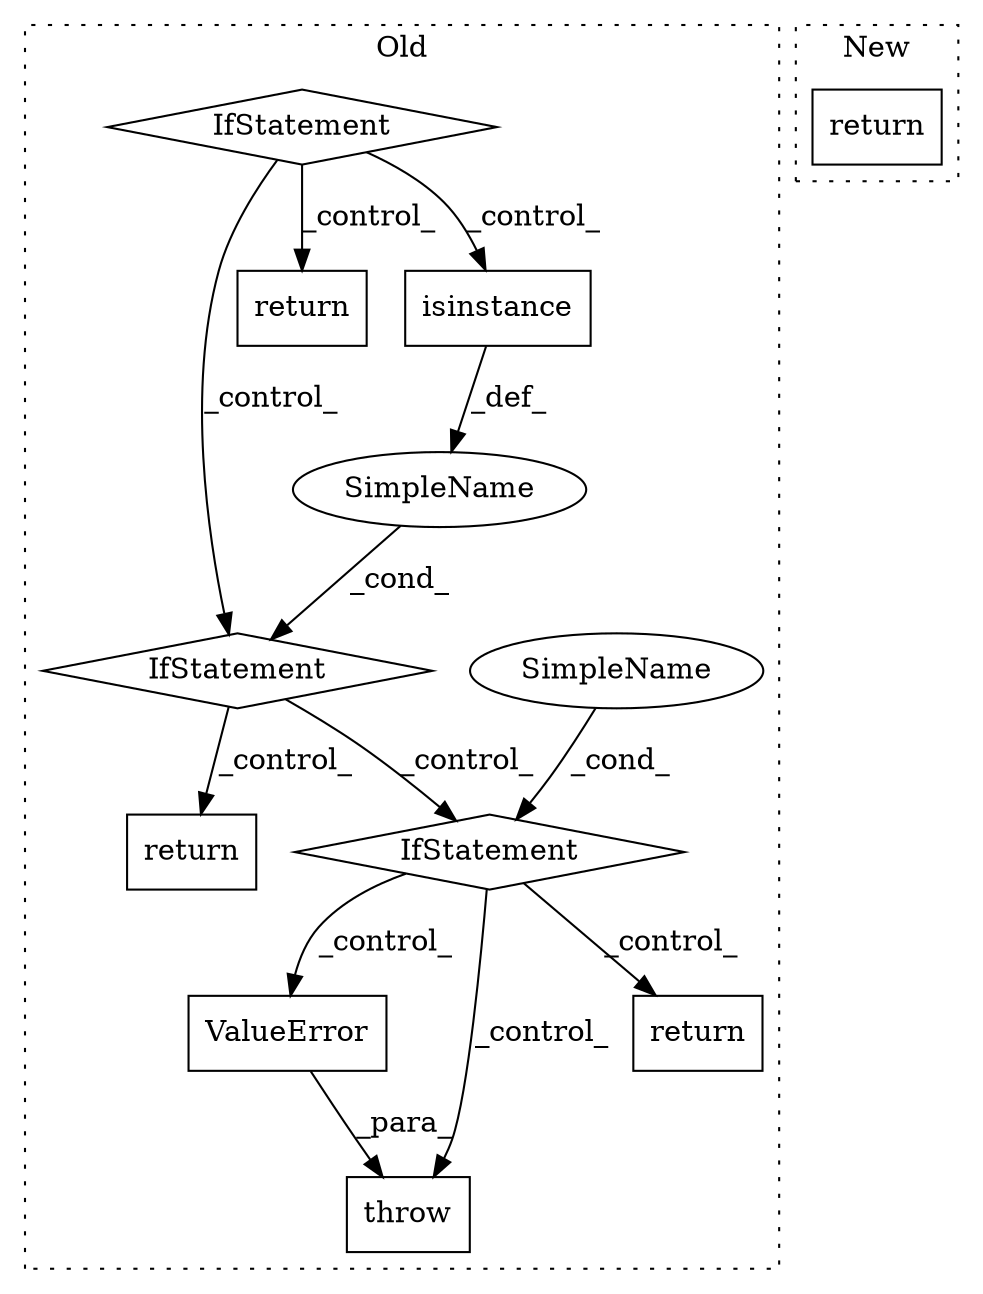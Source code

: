 digraph G {
subgraph cluster0 {
1 [label="ValueError" a="32" s="750,803" l="11,1" shape="box"];
3 [label="throw" a="53" s="744" l="6" shape="box"];
4 [label="SimpleName" a="42" s="" l="" shape="ellipse"];
5 [label="IfStatement" a="25" s="667,695" l="4,2" shape="diamond"];
6 [label="return" a="41" s="707" l="7" shape="box"];
7 [label="SimpleName" a="42" s="" l="" shape="ellipse"];
8 [label="IfStatement" a="25" s="270,281" l="4,2" shape="diamond"];
9 [label="return" a="41" s="609" l="7" shape="box"];
10 [label="IfStatement" a="25" s="570,597" l="4,2" shape="diamond"];
11 [label="return" a="41" s="330" l="7" shape="box"];
12 [label="isinstance" a="32" s="574,596" l="11,1" shape="box"];
label = "Old";
style="dotted";
}
subgraph cluster1 {
2 [label="return" a="41" s="240" l="7" shape="box"];
label = "New";
style="dotted";
}
1 -> 3 [label="_para_"];
4 -> 5 [label="_cond_"];
5 -> 3 [label="_control_"];
5 -> 6 [label="_control_"];
5 -> 1 [label="_control_"];
7 -> 10 [label="_cond_"];
8 -> 10 [label="_control_"];
8 -> 11 [label="_control_"];
8 -> 12 [label="_control_"];
10 -> 9 [label="_control_"];
10 -> 5 [label="_control_"];
12 -> 7 [label="_def_"];
}